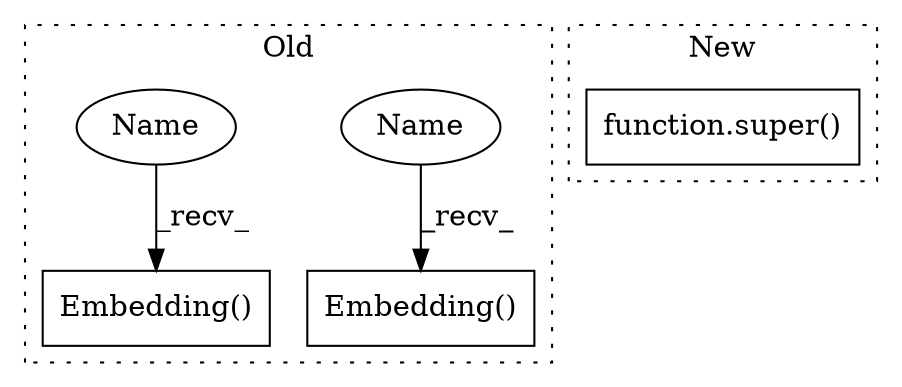 digraph G {
subgraph cluster0 {
1 [label="Embedding()" a="75" s="1570,1620" l="13,1" shape="box"];
3 [label="Embedding()" a="75" s="1462,1522" l="13,13" shape="box"];
4 [label="Name" a="87" s="1570" l="2" shape="ellipse"];
5 [label="Name" a="87" s="1462" l="2" shape="ellipse"];
label = "Old";
style="dotted";
}
subgraph cluster1 {
2 [label="function.super()" a="75" s="1409" l="7" shape="box"];
label = "New";
style="dotted";
}
4 -> 1 [label="_recv_"];
5 -> 3 [label="_recv_"];
}